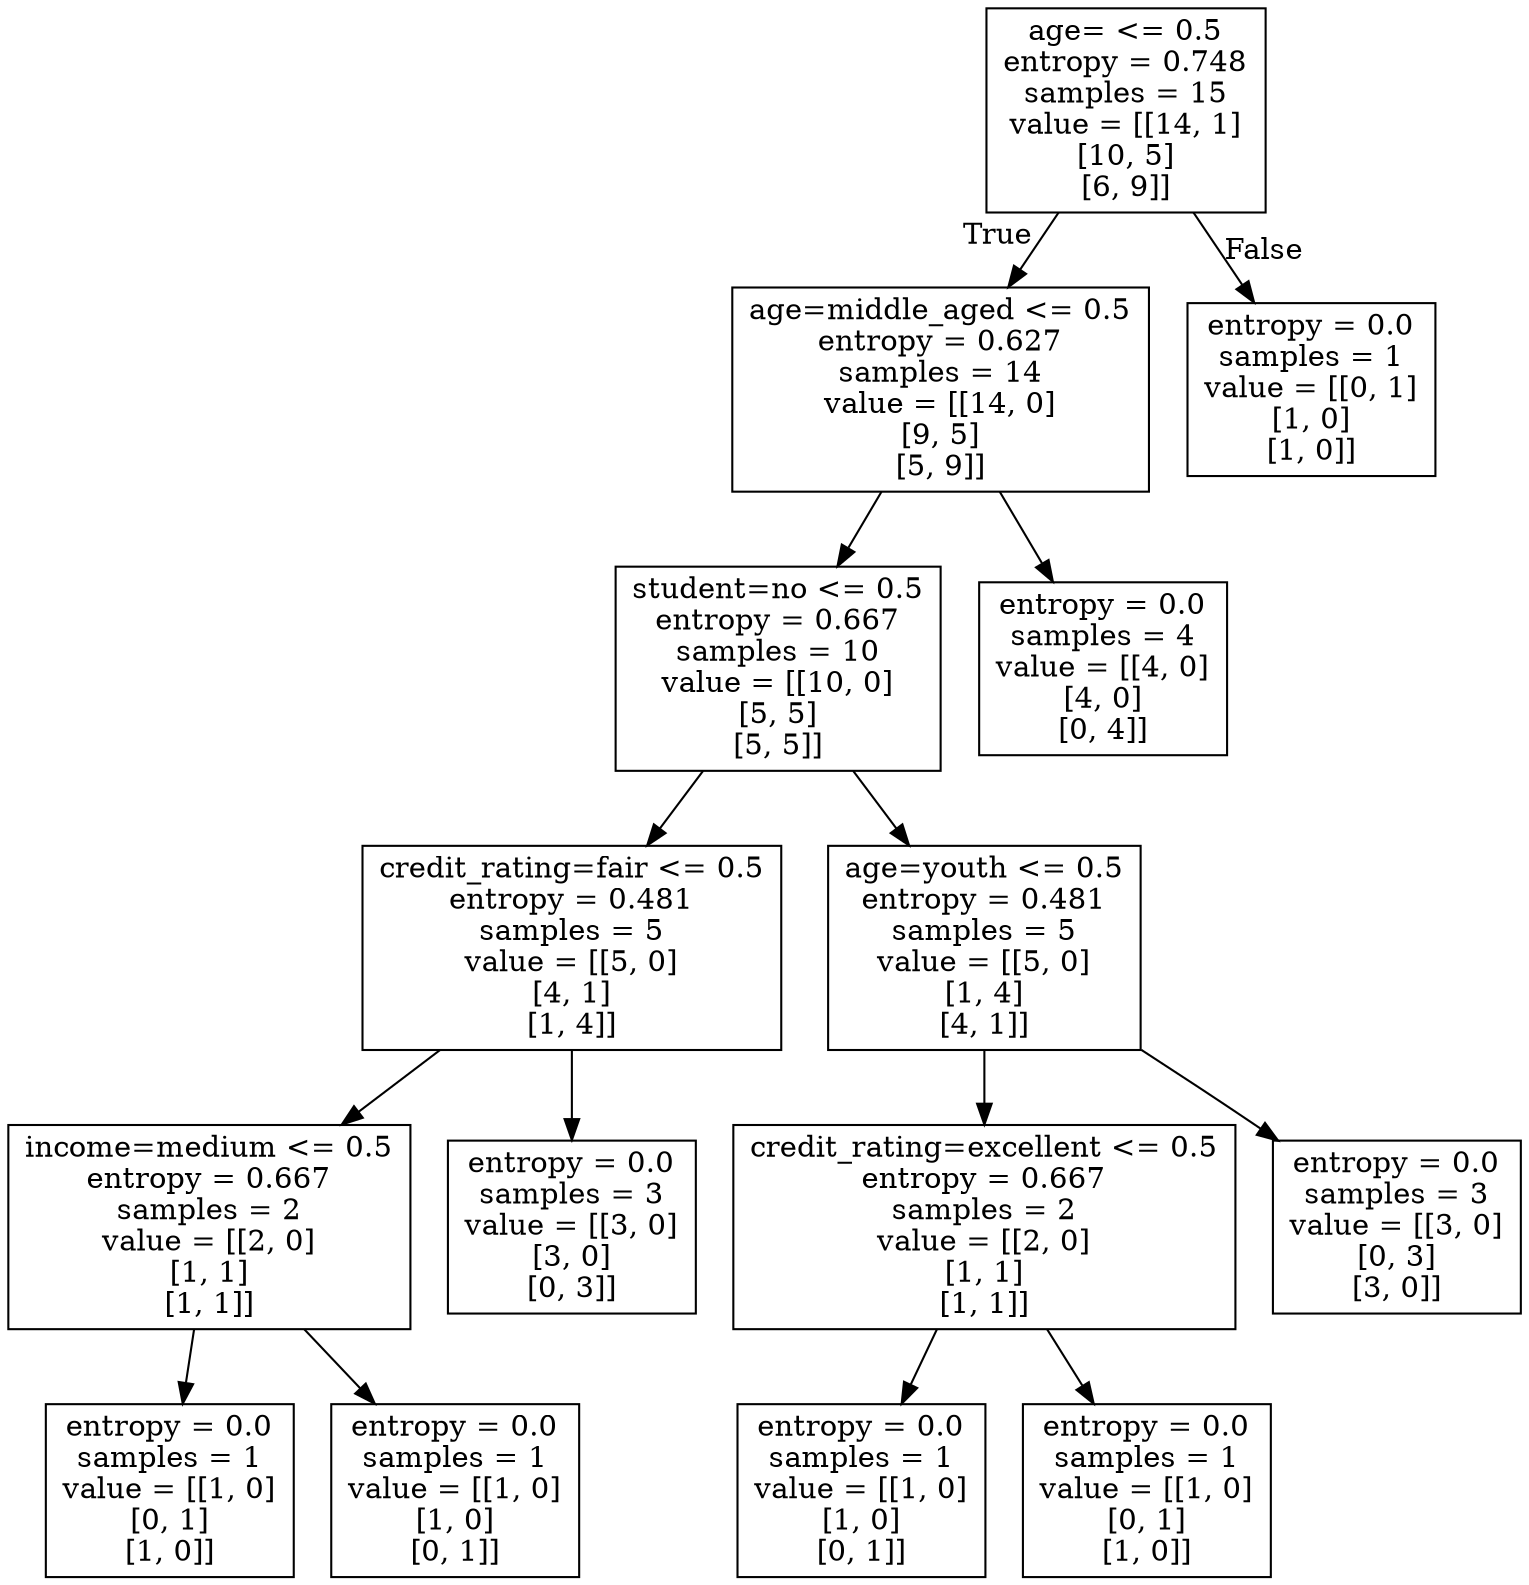 digraph Tree {
node [shape=box] ;
0 [label="age= <= 0.5\nentropy = 0.748\nsamples = 15\nvalue = [[14, 1]\n[10, 5]\n[6, 9]]"] ;
1 [label="age=middle_aged <= 0.5\nentropy = 0.627\nsamples = 14\nvalue = [[14, 0]\n[9, 5]\n[5, 9]]"] ;
0 -> 1 [labeldistance=2.5, labelangle=45, headlabel="True"] ;
2 [label="student=no <= 0.5\nentropy = 0.667\nsamples = 10\nvalue = [[10, 0]\n[5, 5]\n[5, 5]]"] ;
1 -> 2 ;
3 [label="credit_rating=fair <= 0.5\nentropy = 0.481\nsamples = 5\nvalue = [[5, 0]\n[4, 1]\n[1, 4]]"] ;
2 -> 3 ;
4 [label="income=medium <= 0.5\nentropy = 0.667\nsamples = 2\nvalue = [[2, 0]\n[1, 1]\n[1, 1]]"] ;
3 -> 4 ;
5 [label="entropy = 0.0\nsamples = 1\nvalue = [[1, 0]\n[0, 1]\n[1, 0]]"] ;
4 -> 5 ;
6 [label="entropy = 0.0\nsamples = 1\nvalue = [[1, 0]\n[1, 0]\n[0, 1]]"] ;
4 -> 6 ;
7 [label="entropy = 0.0\nsamples = 3\nvalue = [[3, 0]\n[3, 0]\n[0, 3]]"] ;
3 -> 7 ;
8 [label="age=youth <= 0.5\nentropy = 0.481\nsamples = 5\nvalue = [[5, 0]\n[1, 4]\n[4, 1]]"] ;
2 -> 8 ;
9 [label="credit_rating=excellent <= 0.5\nentropy = 0.667\nsamples = 2\nvalue = [[2, 0]\n[1, 1]\n[1, 1]]"] ;
8 -> 9 ;
10 [label="entropy = 0.0\nsamples = 1\nvalue = [[1, 0]\n[1, 0]\n[0, 1]]"] ;
9 -> 10 ;
11 [label="entropy = 0.0\nsamples = 1\nvalue = [[1, 0]\n[0, 1]\n[1, 0]]"] ;
9 -> 11 ;
12 [label="entropy = 0.0\nsamples = 3\nvalue = [[3, 0]\n[0, 3]\n[3, 0]]"] ;
8 -> 12 ;
13 [label="entropy = 0.0\nsamples = 4\nvalue = [[4, 0]\n[4, 0]\n[0, 4]]"] ;
1 -> 13 ;
14 [label="entropy = 0.0\nsamples = 1\nvalue = [[0, 1]\n[1, 0]\n[1, 0]]"] ;
0 -> 14 [labeldistance=2.5, labelangle=-45, headlabel="False"] ;
}
